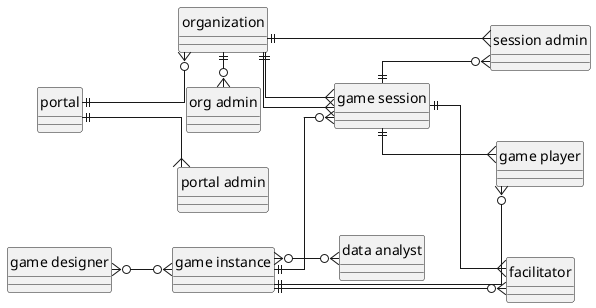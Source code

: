@startuml

' config
hide circle
skinparam linetype ortho
left to right direction

' objects
entity "portal" as portal { }
entity "organization" as organization { }
entity "game instance" as game { }
entity "game session" as session { }

entity "portal admin" as padmin { }
entity "org admin" as oadmin { } 
entity "session admin" as sadmin { }
entity "game designer" as designer { }
entity "facilitator" as facilitator { }
entity "data analyst" as analyst { }
entity "game player" as player { }

' relations
portal ||--{ padmin
organization ||-o{ oadmin
portal ||--o{ organization
designer }o--o{ game
game ||--o{ session
session }--|| organization
game ||--o{ player
game ||--o{ facilitator
game }o--o{ analyst
session ||--{ player
session ||--{ facilitator
session ||--o{ sadmin
organization ||--{ sadmin
organization ||--{ session

@enduml
